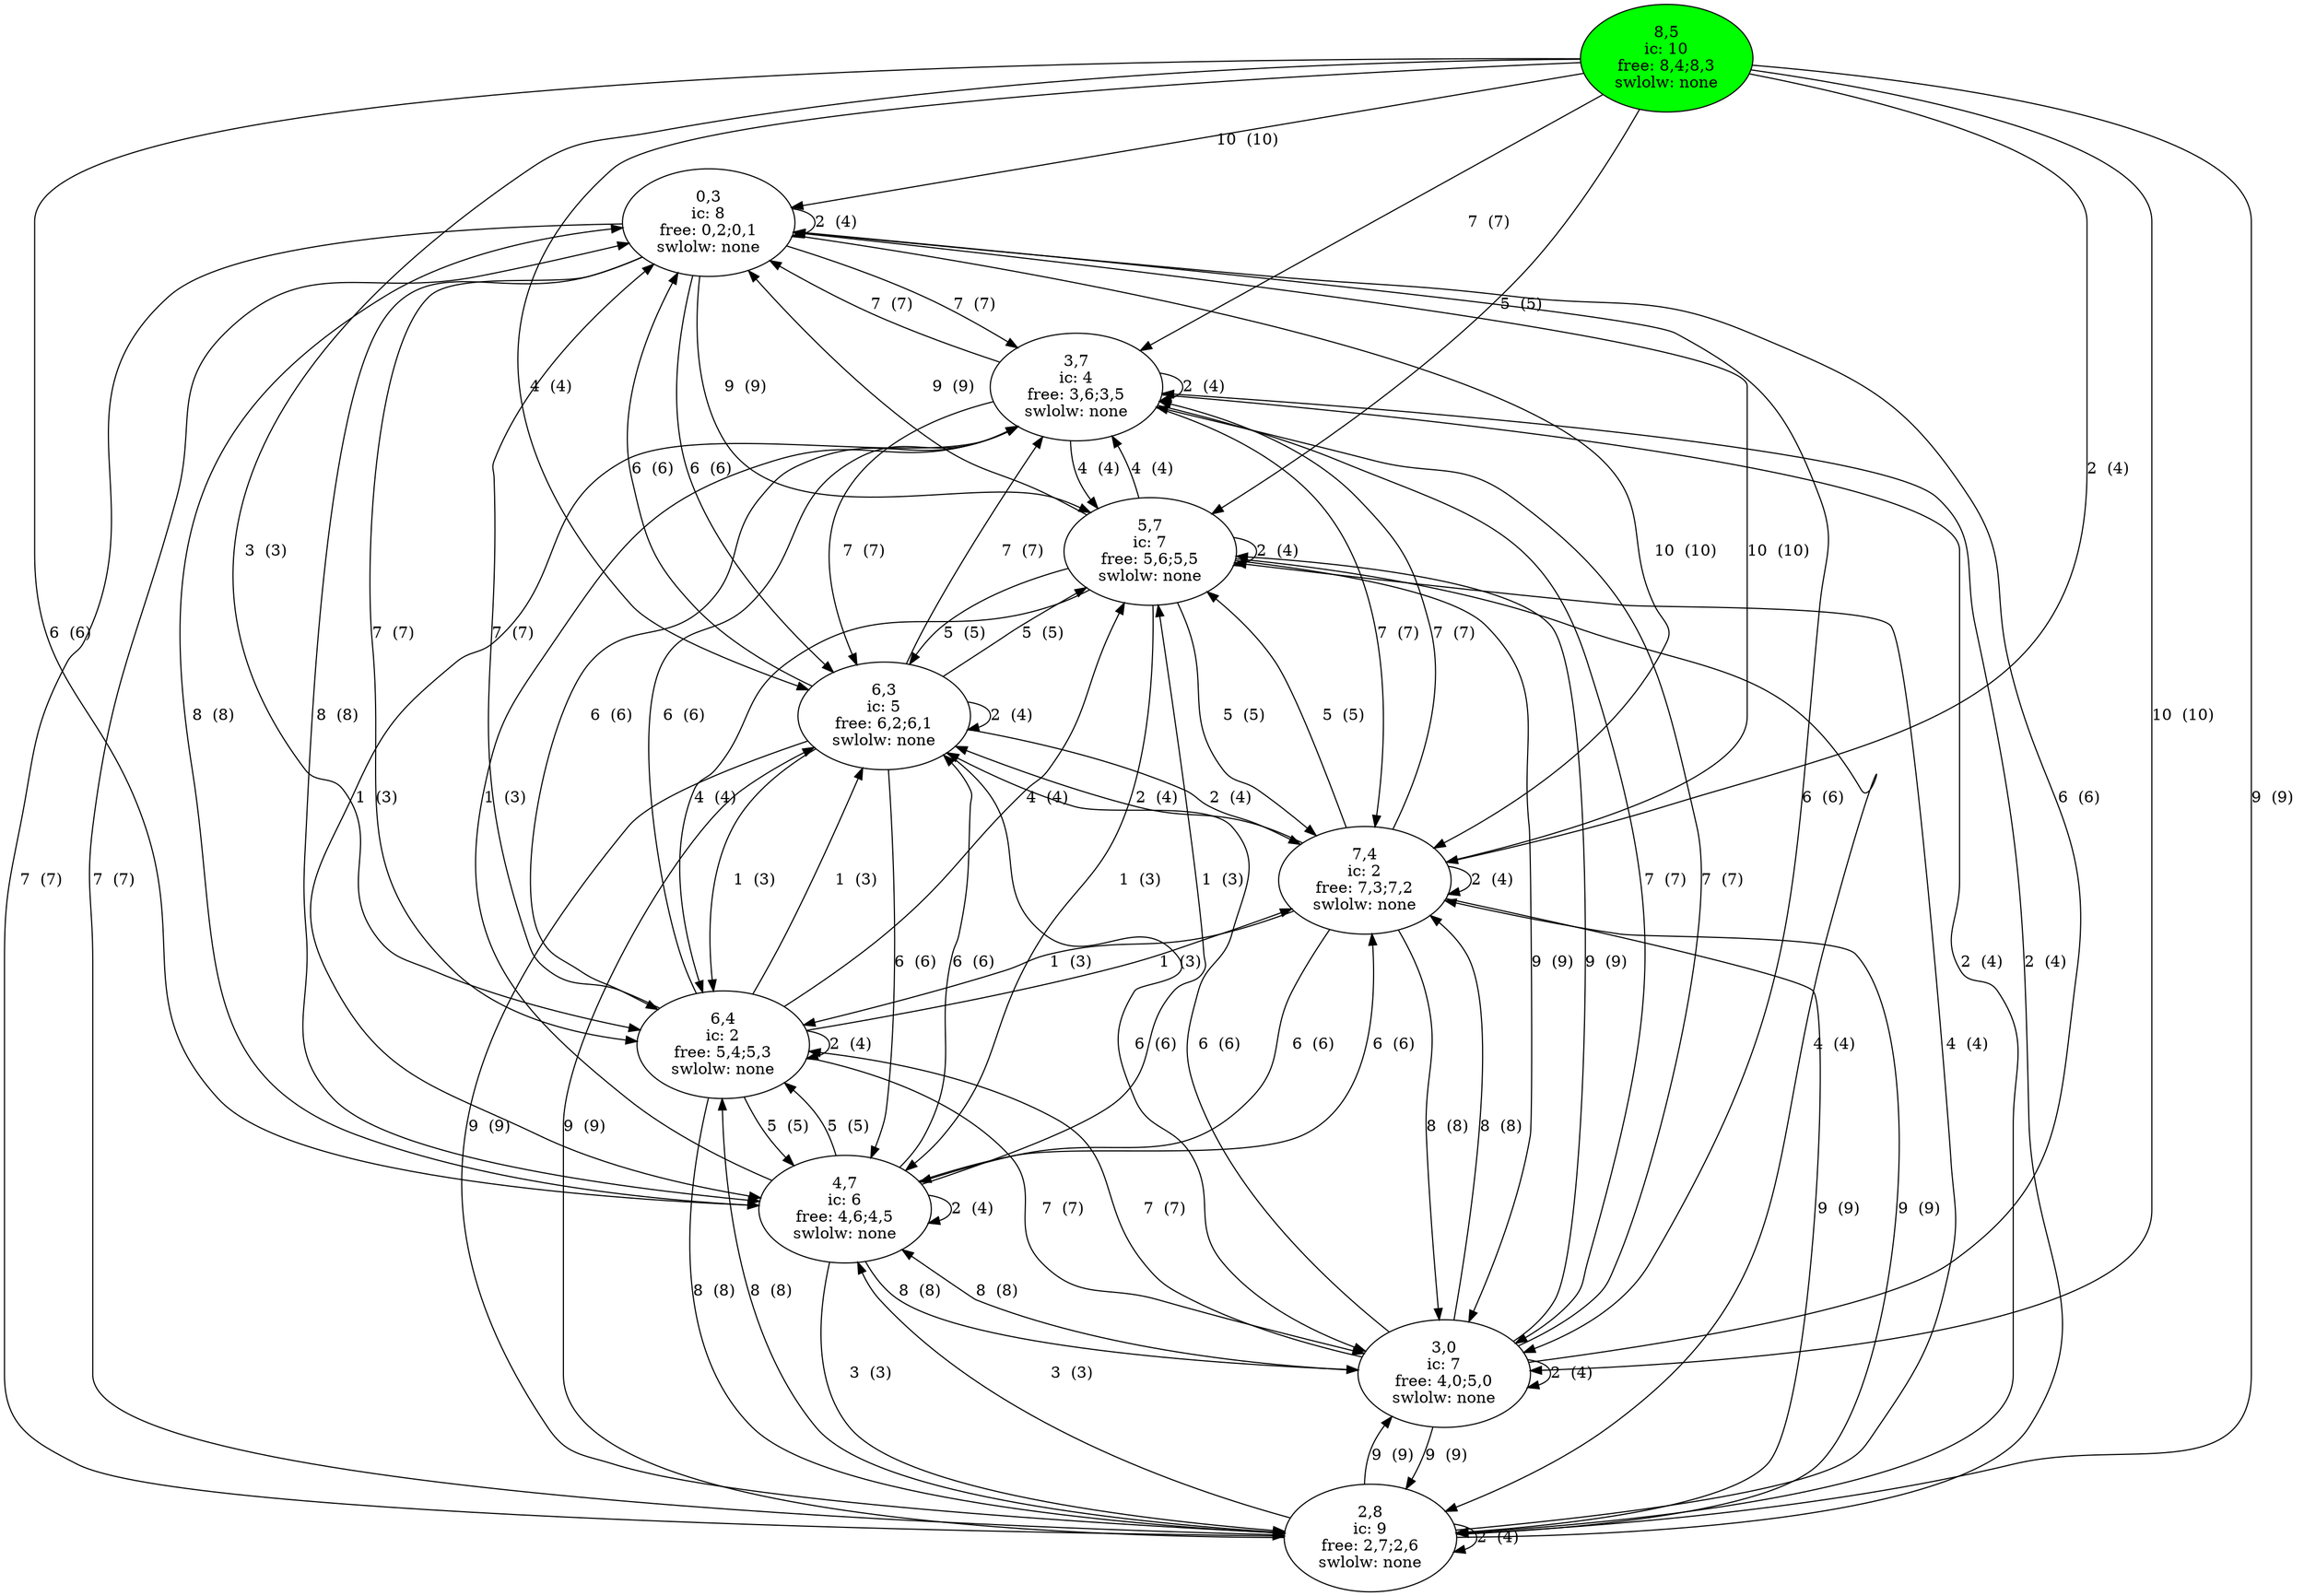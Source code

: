digraph "example2.txt_fields" {
	compound=true
	"0_3" [label="0,3
ic: 8
free: 0,2;0,1
swlolw: none" pos="0.0,16.799999999999997!"]
	"3_7" [label="3,7
ic: 4
free: 3,6;3,5
swlolw: none" pos="8.399999999999999,5.6!"]
	"2_8" [label="2,8
ic: 9
free: 2,7;2,6
swlolw: none" pos="5.6,2.8!"]
	"3_0" [label="3,0
ic: 7
free: 4,0;5,0
swlolw: none" pos="8.399999999999999,25.2!"]
	"4_7" [label="4,7
ic: 6
free: 4,6;4,5
swlolw: none" pos="11.2,5.6!"]
	"6_4" [label="6,4
ic: 2
free: 5,4;5,3
swlolw: none" pos="16.799999999999997,14.0!"]
	"7_4" [label="7,4
ic: 2
free: 7,3;7,2
swlolw: none" pos="19.599999999999998,14.0!"]
	"6_3" [label="6,3
ic: 5
free: 6,2;6,1
swlolw: none" pos="16.799999999999997,16.799999999999997!"]
	"5_7" [label="5,7
ic: 7
free: 5,6;5,5
swlolw: none" pos="14.0,5.6!"]
	"8_5" [label="8,5
ic: 10
free: 8,4;8,3
swlolw: none" fillcolor=green pos="22.4,11.2!" style=filled]
	"0_3" -> "0_3" [label="2  (4) "]
	"0_3" -> "3_0" [label="6  (6) "]
	"0_3" -> "6_3" [label="6  (6) "]
	"0_3" -> "3_7" [label="7  (7) "]
	"0_3" -> "2_8" [label="7  (7) "]
	"0_3" -> "6_4" [label="7  (7) "]
	"0_3" -> "4_7" [label="8  (8) "]
	"0_3" -> "5_7" [label="9  (9) "]
	"0_3" -> "7_4" [label="10  (10) "]
	"3_7" -> "4_7" [label="1  (3) "]
	"3_7" -> "2_8" [label="2  (4) "]
	"3_7" -> "3_7" [label="2  (4) "]
	"3_7" -> "5_7" [label="4  (4) "]
	"3_7" -> "6_4" [label="6  (6) "]
	"3_7" -> "3_0" [label="7  (7) "]
	"3_7" -> "0_3" [label="7  (7) "]
	"3_7" -> "6_3" [label="7  (7) "]
	"3_7" -> "7_4" [label="7  (7) "]
	"2_8" -> "3_7" [label="2  (4) "]
	"2_8" -> "2_8" [label="2  (4) "]
	"2_8" -> "4_7" [label="3  (3) "]
	"2_8" -> "5_7" [label="4  (4) "]
	"2_8" -> "0_3" [label="7  (7) "]
	"2_8" -> "6_4" [label="8  (8) "]
	"2_8" -> "3_0" [label="9  (9) "]
	"2_8" -> "6_3" [label="9  (9) "]
	"2_8" -> "7_4" [label="9  (9) "]
	"3_0" -> "3_0" [label="2  (4) "]
	"3_0" -> "0_3" [label="6  (6) "]
	"3_0" -> "6_3" [label="6  (6) "]
	"3_0" -> "3_7" [label="7  (7) "]
	"3_0" -> "6_4" [label="7  (7) "]
	"3_0" -> "7_4" [label="8  (8) "]
	"3_0" -> "4_7" [label="8  (8) "]
	"3_0" -> "5_7" [label="9  (9) "]
	"3_0" -> "2_8" [label="9  (9) "]
	"4_7" -> "3_7" [label="1  (3) "]
	"4_7" -> "5_7" [label="1  (3) "]
	"4_7" -> "4_7" [label="2  (4) "]
	"4_7" -> "2_8" [label="3  (3) "]
	"4_7" -> "6_4" [label="5  (5) "]
	"4_7" -> "6_3" [label="6  (6) "]
	"4_7" -> "7_4" [label="6  (6) "]
	"4_7" -> "3_0" [label="8  (8) "]
	"4_7" -> "0_3" [label="8  (8) "]
	"6_4" -> "6_3" [label="1  (3) "]
	"6_4" -> "7_4" [label="1  (3) "]
	"6_4" -> "6_4" [label="2  (4) "]
	"6_4" -> "5_7" [label="4  (4) "]
	"6_4" -> "4_7" [label="5  (5) "]
	"6_4" -> "3_7" [label="6  (6) "]
	"6_4" -> "3_0" [label="7  (7) "]
	"6_4" -> "0_3" [label="7  (7) "]
	"6_4" -> "2_8" [label="8  (8) "]
	"7_4" -> "6_4" [label="1  (3) "]
	"7_4" -> "6_3" [label="2  (4) "]
	"7_4" -> "7_4" [label="2  (4) "]
	"7_4" -> "5_7" [label="5  (5) "]
	"7_4" -> "4_7" [label="6  (6) "]
	"7_4" -> "3_7" [label="7  (7) "]
	"7_4" -> "3_0" [label="8  (8) "]
	"7_4" -> "2_8" [label="9  (9) "]
	"7_4" -> "0_3" [label="10  (10) "]
	"6_3" -> "6_4" [label="1  (3) "]
	"6_3" -> "7_4" [label="2  (4) "]
	"6_3" -> "6_3" [label="2  (4) "]
	"6_3" -> "5_7" [label="5  (5) "]
	"6_3" -> "3_0" [label="6  (6) "]
	"6_3" -> "0_3" [label="6  (6) "]
	"6_3" -> "4_7" [label="6  (6) "]
	"6_3" -> "3_7" [label="7  (7) "]
	"6_3" -> "2_8" [label="9  (9) "]
	"5_7" -> "4_7" [label="1  (3) "]
	"5_7" -> "5_7" [label="2  (4) "]
	"5_7" -> "6_4" [label="4  (4) "]
	"5_7" -> "3_7" [label="4  (4) "]
	"5_7" -> "2_8" [label="4  (4) "]
	"5_7" -> "6_3" [label="5  (5) "]
	"5_7" -> "7_4" [label="5  (5) "]
	"5_7" -> "3_0" [label="9  (9) "]
	"5_7" -> "0_3" [label="9  (9) "]
	"8_5" -> "7_4" [label="2  (4) "]
	"8_5" -> "6_4" [label="3  (3) "]
	"8_5" -> "6_3" [label="4  (4) "]
	"8_5" -> "5_7" [label="5  (5) "]
	"8_5" -> "4_7" [label="6  (6) "]
	"8_5" -> "3_7" [label="7  (7) "]
	"8_5" -> "2_8" [label="9  (9) "]
	"8_5" -> "3_0" [label="10  (10) "]
	"8_5" -> "0_3" [label="10  (10) "]
}
